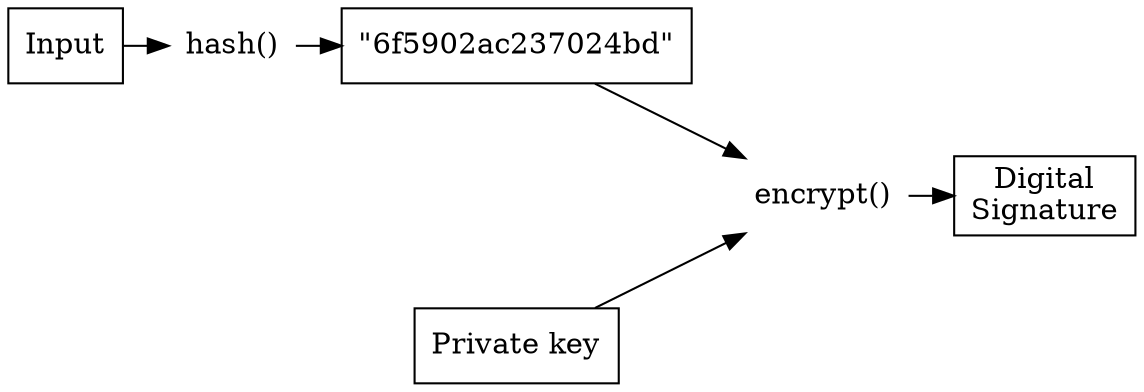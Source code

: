 digraph Signature {
	rankdir = LR
	margin = 0
	ranksep = 0.3
	nodesep = 1.5
	node [ shape = none ]

	Input [ shape = box ]
	HashFunction [ label = "hash()" ]
	Hash [ shape = box, label = "\"6f5902ac237024bd\"" ]
	PrivateKey [ shape = box, label = "Private key" ]
	Encryption [ label = "encrypt()" ]
	Signature [ shape = box, label = "Digital\nSignature" ]

	Input -> HashFunction -> Hash
	{ Hash PrivateKey } -> Encryption -> Signature
}
